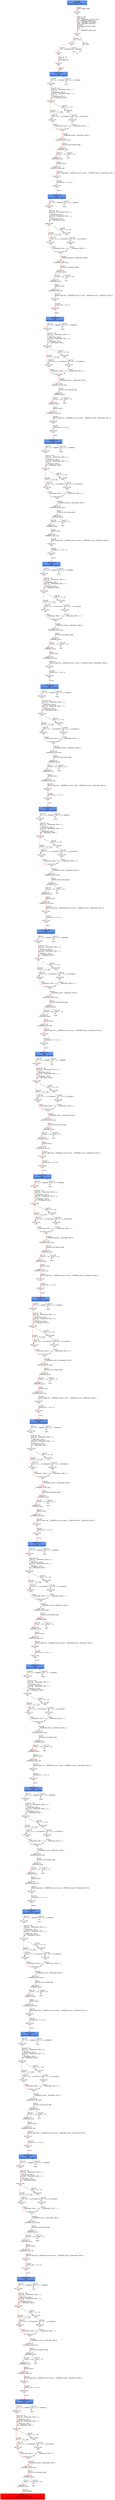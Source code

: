 digraph ARG {
node [style="filled" shape="box" color="white"]
0 [fillcolor="cornflowerblue" label="0 @ N8\nmain entry\nAbstractionState: ABS0: true\n" id="0"]
29 [label="29 @ N35\nmain\n" id="29"]
30 [label="30 @ N12\nmain\n" id="30"]
32 [label="32 @ N15\nmain\n" id="32"]
34 [label="34 @ N13\nmain\n" id="34"]
36 [label="36 @ N18\nmain\n" id="36"]
4180 [fillcolor="cornflowerblue" label="4180 @ N19\nmain\nAbstractionState: ABS383\n" id="4180"]
4181 [label="4181 @ N20\nmain\n" id="4181"]
4184 [label="4184 @ N28\nmain\n" id="4184"]
4189 [label="4189 @ N31\nmain\n" id="4189"]
4192 [label="4192 @ N32\nmain\n" id="4192"]
4193 [label="4193 @ N1\n__VERIFIER_assert entry\n" id="4193"]
4194 [label="4194 @ N2\n__VERIFIER_assert\n" id="4194"]
4196 [label="4196 @ N3\n__VERIFIER_assert\n" id="4196"]
4198 [label="4198 @ N0\n__VERIFIER_assert exit\n" id="4198"]
4199 [label="4199 @ N33\nmain\n" id="4199"]
4200 [label="4200 @ N34\nmain\n" id="4200"]
4202 [fillcolor="cornflowerblue" label="4202 @ N19\nmain\nAbstractionState: ABS385\n" id="4202"]
4203 [label="4203 @ N20\nmain\n" id="4203"]
4206 [label="4206 @ N28\nmain\n" id="4206"]
4211 [label="4211 @ N31\nmain\n" id="4211"]
4214 [label="4214 @ N32\nmain\n" id="4214"]
4215 [label="4215 @ N1\n__VERIFIER_assert entry\n" id="4215"]
4216 [label="4216 @ N2\n__VERIFIER_assert\n" id="4216"]
4218 [label="4218 @ N3\n__VERIFIER_assert\n" id="4218"]
4220 [label="4220 @ N0\n__VERIFIER_assert exit\n" id="4220"]
4221 [label="4221 @ N33\nmain\n" id="4221"]
4222 [label="4222 @ N34\nmain\n" id="4222"]
4224 [fillcolor="cornflowerblue" label="4224 @ N19\nmain\nAbstractionState: ABS387\n" id="4224"]
4225 [label="4225 @ N20\nmain\n" id="4225"]
4228 [label="4228 @ N28\nmain\n" id="4228"]
4233 [label="4233 @ N31\nmain\n" id="4233"]
4236 [label="4236 @ N32\nmain\n" id="4236"]
4237 [label="4237 @ N1\n__VERIFIER_assert entry\n" id="4237"]
4238 [label="4238 @ N2\n__VERIFIER_assert\n" id="4238"]
4240 [label="4240 @ N3\n__VERIFIER_assert\n" id="4240"]
4242 [label="4242 @ N0\n__VERIFIER_assert exit\n" id="4242"]
4243 [label="4243 @ N33\nmain\n" id="4243"]
4244 [label="4244 @ N34\nmain\n" id="4244"]
4246 [fillcolor="cornflowerblue" label="4246 @ N19\nmain\nAbstractionState: ABS389\n" id="4246"]
4247 [label="4247 @ N20\nmain\n" id="4247"]
4250 [label="4250 @ N28\nmain\n" id="4250"]
4255 [label="4255 @ N31\nmain\n" id="4255"]
4258 [label="4258 @ N32\nmain\n" id="4258"]
4259 [label="4259 @ N1\n__VERIFIER_assert entry\n" id="4259"]
4260 [label="4260 @ N2\n__VERIFIER_assert\n" id="4260"]
4262 [label="4262 @ N3\n__VERIFIER_assert\n" id="4262"]
4264 [label="4264 @ N0\n__VERIFIER_assert exit\n" id="4264"]
4265 [label="4265 @ N33\nmain\n" id="4265"]
4266 [label="4266 @ N34\nmain\n" id="4266"]
4268 [fillcolor="cornflowerblue" label="4268 @ N19\nmain\nAbstractionState: ABS391\n" id="4268"]
4269 [label="4269 @ N20\nmain\n" id="4269"]
4272 [label="4272 @ N28\nmain\n" id="4272"]
4277 [label="4277 @ N31\nmain\n" id="4277"]
4280 [label="4280 @ N32\nmain\n" id="4280"]
4281 [label="4281 @ N1\n__VERIFIER_assert entry\n" id="4281"]
4282 [label="4282 @ N2\n__VERIFIER_assert\n" id="4282"]
4284 [label="4284 @ N3\n__VERIFIER_assert\n" id="4284"]
4286 [label="4286 @ N0\n__VERIFIER_assert exit\n" id="4286"]
4287 [label="4287 @ N33\nmain\n" id="4287"]
4288 [label="4288 @ N34\nmain\n" id="4288"]
4290 [fillcolor="cornflowerblue" label="4290 @ N19\nmain\nAbstractionState: ABS393\n" id="4290"]
4291 [label="4291 @ N20\nmain\n" id="4291"]
4294 [label="4294 @ N28\nmain\n" id="4294"]
4299 [label="4299 @ N31\nmain\n" id="4299"]
4302 [label="4302 @ N32\nmain\n" id="4302"]
4303 [label="4303 @ N1\n__VERIFIER_assert entry\n" id="4303"]
4304 [label="4304 @ N2\n__VERIFIER_assert\n" id="4304"]
4306 [label="4306 @ N3\n__VERIFIER_assert\n" id="4306"]
4308 [label="4308 @ N0\n__VERIFIER_assert exit\n" id="4308"]
4309 [label="4309 @ N33\nmain\n" id="4309"]
4310 [label="4310 @ N34\nmain\n" id="4310"]
4312 [fillcolor="cornflowerblue" label="4312 @ N19\nmain\nAbstractionState: ABS395\n" id="4312"]
4313 [label="4313 @ N20\nmain\n" id="4313"]
4316 [label="4316 @ N28\nmain\n" id="4316"]
4321 [label="4321 @ N31\nmain\n" id="4321"]
4324 [label="4324 @ N32\nmain\n" id="4324"]
4325 [label="4325 @ N1\n__VERIFIER_assert entry\n" id="4325"]
4326 [label="4326 @ N2\n__VERIFIER_assert\n" id="4326"]
4328 [label="4328 @ N3\n__VERIFIER_assert\n" id="4328"]
4330 [label="4330 @ N0\n__VERIFIER_assert exit\n" id="4330"]
4331 [label="4331 @ N33\nmain\n" id="4331"]
4332 [label="4332 @ N34\nmain\n" id="4332"]
4334 [fillcolor="cornflowerblue" label="4334 @ N19\nmain\nAbstractionState: ABS397\n" id="4334"]
4335 [label="4335 @ N20\nmain\n" id="4335"]
4338 [label="4338 @ N28\nmain\n" id="4338"]
4343 [label="4343 @ N31\nmain\n" id="4343"]
4346 [label="4346 @ N32\nmain\n" id="4346"]
4347 [label="4347 @ N1\n__VERIFIER_assert entry\n" id="4347"]
4348 [label="4348 @ N2\n__VERIFIER_assert\n" id="4348"]
4350 [label="4350 @ N3\n__VERIFIER_assert\n" id="4350"]
4352 [label="4352 @ N0\n__VERIFIER_assert exit\n" id="4352"]
4353 [label="4353 @ N33\nmain\n" id="4353"]
4354 [label="4354 @ N34\nmain\n" id="4354"]
4356 [fillcolor="cornflowerblue" label="4356 @ N19\nmain\nAbstractionState: ABS399\n" id="4356"]
4357 [label="4357 @ N20\nmain\n" id="4357"]
4360 [label="4360 @ N28\nmain\n" id="4360"]
4365 [label="4365 @ N31\nmain\n" id="4365"]
4368 [label="4368 @ N32\nmain\n" id="4368"]
4369 [label="4369 @ N1\n__VERIFIER_assert entry\n" id="4369"]
4370 [label="4370 @ N2\n__VERIFIER_assert\n" id="4370"]
4372 [label="4372 @ N3\n__VERIFIER_assert\n" id="4372"]
4374 [label="4374 @ N0\n__VERIFIER_assert exit\n" id="4374"]
4375 [label="4375 @ N33\nmain\n" id="4375"]
4376 [label="4376 @ N34\nmain\n" id="4376"]
4378 [fillcolor="cornflowerblue" label="4378 @ N19\nmain\nAbstractionState: ABS401\n" id="4378"]
4379 [label="4379 @ N20\nmain\n" id="4379"]
4382 [label="4382 @ N28\nmain\n" id="4382"]
4387 [label="4387 @ N31\nmain\n" id="4387"]
4390 [label="4390 @ N32\nmain\n" id="4390"]
4391 [label="4391 @ N1\n__VERIFIER_assert entry\n" id="4391"]
4392 [label="4392 @ N2\n__VERIFIER_assert\n" id="4392"]
4394 [label="4394 @ N3\n__VERIFIER_assert\n" id="4394"]
4396 [label="4396 @ N0\n__VERIFIER_assert exit\n" id="4396"]
4397 [label="4397 @ N33\nmain\n" id="4397"]
4398 [label="4398 @ N34\nmain\n" id="4398"]
4400 [fillcolor="cornflowerblue" label="4400 @ N19\nmain\nAbstractionState: ABS403\n" id="4400"]
4401 [label="4401 @ N20\nmain\n" id="4401"]
4404 [label="4404 @ N28\nmain\n" id="4404"]
4409 [label="4409 @ N31\nmain\n" id="4409"]
4412 [label="4412 @ N32\nmain\n" id="4412"]
4413 [label="4413 @ N1\n__VERIFIER_assert entry\n" id="4413"]
4414 [label="4414 @ N2\n__VERIFIER_assert\n" id="4414"]
4416 [label="4416 @ N3\n__VERIFIER_assert\n" id="4416"]
4418 [label="4418 @ N0\n__VERIFIER_assert exit\n" id="4418"]
4419 [label="4419 @ N33\nmain\n" id="4419"]
4420 [label="4420 @ N34\nmain\n" id="4420"]
4422 [fillcolor="cornflowerblue" label="4422 @ N19\nmain\nAbstractionState: ABS405\n" id="4422"]
4423 [label="4423 @ N20\nmain\n" id="4423"]
4426 [label="4426 @ N28\nmain\n" id="4426"]
4431 [label="4431 @ N31\nmain\n" id="4431"]
4434 [label="4434 @ N32\nmain\n" id="4434"]
4435 [label="4435 @ N1\n__VERIFIER_assert entry\n" id="4435"]
4436 [label="4436 @ N2\n__VERIFIER_assert\n" id="4436"]
4438 [label="4438 @ N3\n__VERIFIER_assert\n" id="4438"]
4440 [label="4440 @ N0\n__VERIFIER_assert exit\n" id="4440"]
4441 [label="4441 @ N33\nmain\n" id="4441"]
4442 [label="4442 @ N34\nmain\n" id="4442"]
4444 [fillcolor="cornflowerblue" label="4444 @ N19\nmain\nAbstractionState: ABS407\n" id="4444"]
4445 [label="4445 @ N20\nmain\n" id="4445"]
4448 [label="4448 @ N28\nmain\n" id="4448"]
4453 [label="4453 @ N31\nmain\n" id="4453"]
4456 [label="4456 @ N32\nmain\n" id="4456"]
4457 [label="4457 @ N1\n__VERIFIER_assert entry\n" id="4457"]
4458 [label="4458 @ N2\n__VERIFIER_assert\n" id="4458"]
4460 [label="4460 @ N3\n__VERIFIER_assert\n" id="4460"]
4462 [label="4462 @ N0\n__VERIFIER_assert exit\n" id="4462"]
4463 [label="4463 @ N33\nmain\n" id="4463"]
4464 [label="4464 @ N34\nmain\n" id="4464"]
4466 [fillcolor="cornflowerblue" label="4466 @ N19\nmain\nAbstractionState: ABS409\n" id="4466"]
4467 [label="4467 @ N20\nmain\n" id="4467"]
4470 [label="4470 @ N28\nmain\n" id="4470"]
4475 [label="4475 @ N31\nmain\n" id="4475"]
4478 [label="4478 @ N32\nmain\n" id="4478"]
4479 [label="4479 @ N1\n__VERIFIER_assert entry\n" id="4479"]
4480 [label="4480 @ N2\n__VERIFIER_assert\n" id="4480"]
4482 [label="4482 @ N3\n__VERIFIER_assert\n" id="4482"]
4484 [label="4484 @ N0\n__VERIFIER_assert exit\n" id="4484"]
4485 [label="4485 @ N33\nmain\n" id="4485"]
4486 [label="4486 @ N34\nmain\n" id="4486"]
4488 [fillcolor="cornflowerblue" label="4488 @ N19\nmain\nAbstractionState: ABS411\n" id="4488"]
4489 [label="4489 @ N20\nmain\n" id="4489"]
4492 [label="4492 @ N28\nmain\n" id="4492"]
4497 [label="4497 @ N31\nmain\n" id="4497"]
4500 [label="4500 @ N32\nmain\n" id="4500"]
4501 [label="4501 @ N1\n__VERIFIER_assert entry\n" id="4501"]
4502 [label="4502 @ N2\n__VERIFIER_assert\n" id="4502"]
4504 [label="4504 @ N3\n__VERIFIER_assert\n" id="4504"]
4506 [label="4506 @ N0\n__VERIFIER_assert exit\n" id="4506"]
4507 [label="4507 @ N33\nmain\n" id="4507"]
4508 [label="4508 @ N34\nmain\n" id="4508"]
4510 [fillcolor="cornflowerblue" label="4510 @ N19\nmain\nAbstractionState: ABS413\n" id="4510"]
4511 [label="4511 @ N20\nmain\n" id="4511"]
4514 [label="4514 @ N28\nmain\n" id="4514"]
4519 [label="4519 @ N31\nmain\n" id="4519"]
4522 [label="4522 @ N32\nmain\n" id="4522"]
4523 [label="4523 @ N1\n__VERIFIER_assert entry\n" id="4523"]
4524 [label="4524 @ N2\n__VERIFIER_assert\n" id="4524"]
4526 [label="4526 @ N3\n__VERIFIER_assert\n" id="4526"]
4528 [label="4528 @ N0\n__VERIFIER_assert exit\n" id="4528"]
4529 [label="4529 @ N33\nmain\n" id="4529"]
4530 [label="4530 @ N34\nmain\n" id="4530"]
4532 [fillcolor="cornflowerblue" label="4532 @ N19\nmain\nAbstractionState: ABS415\n" id="4532"]
4533 [label="4533 @ N20\nmain\n" id="4533"]
4536 [label="4536 @ N28\nmain\n" id="4536"]
4541 [label="4541 @ N31\nmain\n" id="4541"]
4544 [label="4544 @ N32\nmain\n" id="4544"]
4545 [label="4545 @ N1\n__VERIFIER_assert entry\n" id="4545"]
4546 [label="4546 @ N2\n__VERIFIER_assert\n" id="4546"]
4548 [label="4548 @ N3\n__VERIFIER_assert\n" id="4548"]
4550 [label="4550 @ N0\n__VERIFIER_assert exit\n" id="4550"]
4551 [label="4551 @ N33\nmain\n" id="4551"]
4552 [label="4552 @ N34\nmain\n" id="4552"]
4554 [fillcolor="cornflowerblue" label="4554 @ N19\nmain\nAbstractionState: ABS417\n" id="4554"]
4555 [label="4555 @ N20\nmain\n" id="4555"]
4558 [label="4558 @ N28\nmain\n" id="4558"]
4563 [label="4563 @ N31\nmain\n" id="4563"]
4566 [label="4566 @ N32\nmain\n" id="4566"]
4567 [label="4567 @ N1\n__VERIFIER_assert entry\n" id="4567"]
4568 [label="4568 @ N2\n__VERIFIER_assert\n" id="4568"]
4570 [label="4570 @ N3\n__VERIFIER_assert\n" id="4570"]
4572 [label="4572 @ N0\n__VERIFIER_assert exit\n" id="4572"]
4573 [label="4573 @ N33\nmain\n" id="4573"]
4574 [label="4574 @ N34\nmain\n" id="4574"]
4576 [fillcolor="cornflowerblue" label="4576 @ N19\nmain\nAbstractionState: ABS419\n" id="4576"]
4577 [label="4577 @ N20\nmain\n" id="4577"]
4580 [label="4580 @ N28\nmain\n" id="4580"]
4585 [label="4585 @ N31\nmain\n" id="4585"]
4588 [label="4588 @ N32\nmain\n" id="4588"]
4589 [label="4589 @ N1\n__VERIFIER_assert entry\n" id="4589"]
4590 [label="4590 @ N2\n__VERIFIER_assert\n" id="4590"]
4592 [label="4592 @ N3\n__VERIFIER_assert\n" id="4592"]
4594 [label="4594 @ N0\n__VERIFIER_assert exit\n" id="4594"]
4595 [label="4595 @ N33\nmain\n" id="4595"]
4596 [label="4596 @ N34\nmain\n" id="4596"]
4598 [fillcolor="cornflowerblue" label="4598 @ N19\nmain\nAbstractionState: ABS421\n" id="4598"]
4599 [label="4599 @ N20\nmain\n" id="4599"]
4602 [label="4602 @ N28\nmain\n" id="4602"]
4607 [label="4607 @ N31\nmain\n" id="4607"]
4610 [label="4610 @ N32\nmain\n" id="4610"]
4611 [label="4611 @ N1\n__VERIFIER_assert entry\n" id="4611"]
4612 [label="4612 @ N2\n__VERIFIER_assert\n" id="4612"]
4613 [label="4613 @ N4\n__VERIFIER_assert\n" id="4613"]
4616 [fillcolor="red" label="4616 @ N5\n__VERIFIER_assert\nAbstractionState: ABS422\n AutomatonState: ErrorLabelAutomaton: _predefinedState_ERROR\n" id="4616"]
4603 [label="4603 @ N29\nmain\n" id="4603"]
4605 [label="4605 @ N30\nmain\n" id="4605"]
4581 [label="4581 @ N29\nmain\n" id="4581"]
4583 [label="4583 @ N30\nmain\n" id="4583"]
4559 [label="4559 @ N29\nmain\n" id="4559"]
4561 [label="4561 @ N30\nmain\n" id="4561"]
4537 [label="4537 @ N29\nmain\n" id="4537"]
4539 [label="4539 @ N30\nmain\n" id="4539"]
4515 [label="4515 @ N29\nmain\n" id="4515"]
4517 [label="4517 @ N30\nmain\n" id="4517"]
4493 [label="4493 @ N29\nmain\n" id="4493"]
4495 [label="4495 @ N30\nmain\n" id="4495"]
4471 [label="4471 @ N29\nmain\n" id="4471"]
4473 [label="4473 @ N30\nmain\n" id="4473"]
4449 [label="4449 @ N29\nmain\n" id="4449"]
4451 [label="4451 @ N30\nmain\n" id="4451"]
4427 [label="4427 @ N29\nmain\n" id="4427"]
4429 [label="4429 @ N30\nmain\n" id="4429"]
4405 [label="4405 @ N29\nmain\n" id="4405"]
4407 [label="4407 @ N30\nmain\n" id="4407"]
4383 [label="4383 @ N29\nmain\n" id="4383"]
4385 [label="4385 @ N30\nmain\n" id="4385"]
4361 [label="4361 @ N29\nmain\n" id="4361"]
4363 [label="4363 @ N30\nmain\n" id="4363"]
4339 [label="4339 @ N29\nmain\n" id="4339"]
4341 [label="4341 @ N30\nmain\n" id="4341"]
4317 [label="4317 @ N29\nmain\n" id="4317"]
4319 [label="4319 @ N30\nmain\n" id="4319"]
4295 [label="4295 @ N29\nmain\n" id="4295"]
4297 [label="4297 @ N30\nmain\n" id="4297"]
4273 [label="4273 @ N29\nmain\n" id="4273"]
4275 [label="4275 @ N30\nmain\n" id="4275"]
4251 [label="4251 @ N29\nmain\n" id="4251"]
4253 [label="4253 @ N30\nmain\n" id="4253"]
4229 [label="4229 @ N29\nmain\n" id="4229"]
4231 [label="4231 @ N30\nmain\n" id="4231"]
4207 [label="4207 @ N29\nmain\n" id="4207"]
4209 [label="4209 @ N30\nmain\n" id="4209"]
4185 [label="4185 @ N29\nmain\n" id="4185"]
4187 [label="4187 @ N30\nmain\n" id="4187"]
0 -> 29 [color="red" label="Line 0: \lINIT GLOBAL VARS\l" id="0 -> 29"]
29 -> 30 [color="red" label="Lines 77 - 86: \lvoid abort();\lvoid __VERIFIER_assert(int cond);\lint __VERIFIER_nondet_int();\lvoid __VERIFIER_assume(int);\lvoid __VERIFIER_assert(int);\lint main();\lFunction start dummy edge\lint x = 0;\lint n;\ln = __VERIFIER_nondet_int();\l" id="29 -> 30"]
30 -> 32 [color="red" label="Line 87: \l[!(n < 100)]\l" id="30 -> 32"]
30 -> 35 [label="Line 87: \l[n < 100]\l" id="30 -> 35"]
32 -> 34 [color="red" label="Line 87: \l[!(n > 1000000)]\l" id="32 -> 34"]
32 -> 35 [label="Line 87: \l[n > 1000000]\l" id="32 -> 35"]
34 -> 36 [color="red" label="Lines 90 - 91: \lint y = n;\lint runtime_div;\l" id="34 -> 36"]
36 -> 4180 [color="red" label="Line 93: \lwhile\l" id="36 -> 4180"]
4180 -> 4181 [color="red" label="Line 93: \l[(x + y) <= 999999]\l" id="4180 -> 4181"]
4180 -> 4182 [label="Line 93: \l[!((x + y) <= 999999)]\l" id="4180 -> 4182"]
4181 -> 4184 [color="red" label="Lines 94 - 96: \lconst int __CPAchecker_TMP_0 = x;\lx = x + 1;\l__CPAchecker_TMP_0;\lconst int __CPAchecker_TMP_1 = y;\ly = y - 1;\l__CPAchecker_TMP_1;\lint __CPAchecker_TMP_2;\l" id="4181 -> 4184"]
4184 -> 4185 [label="Line 96: \l[100 <= (x + n)]\l" id="4184 -> 4185"]
4184 -> 4189 [color="red" label="Line 96: \l[!(100 <= (x + n))]\l" id="4184 -> 4189"]
4189 -> 4192 [color="red" label="Line 0: \l__CPAchecker_TMP_2 = 0;\l" id="4189 -> 4192"]
4192 -> 4193 [color="red" label="Line 96: \l__VERIFIER_assert(__CPAchecker_TMP_2)\l" id="4192 -> 4193"]
4193 -> 4194 [color="red" label="Line 0: \lFunction start dummy edge\l" id="4193 -> 4194"]
4194 -> 4195 [label="Line 78: \l[cond == 0]\l" id="4194 -> 4195"]
4194 -> 4196 [color="red" label="Line 78: \l[!(cond == 0)]\l" id="4194 -> 4196"]
4196 -> 4198 [color="red" label="Line 0: \ldefault return\l" id="4196 -> 4198"]
4198 -> 4199 [color="red" label="Line 96: \lReturn edge from __VERIFIER_assert to main: __VERIFIER_assert(__CPAchecker_TMP_2);\l" id="4198 -> 4199"]
4199 -> 4200 [color="red" label="Line 98: \lruntime_div = x / (n - y);\l" id="4199 -> 4200"]
4200 -> 4202 [color="red" label="Line 0: \l\l" id="4200 -> 4202"]
4202 -> 4203 [color="red" label="Line 93: \l[(x + y) <= 999999]\l" id="4202 -> 4203"]
4202 -> 4204 [label="Line 93: \l[!((x + y) <= 999999)]\l" id="4202 -> 4204"]
4203 -> 4206 [color="red" label="Lines 94 - 96: \lconst int __CPAchecker_TMP_0 = x;\lx = x + 1;\l__CPAchecker_TMP_0;\lconst int __CPAchecker_TMP_1 = y;\ly = y - 1;\l__CPAchecker_TMP_1;\lint __CPAchecker_TMP_2;\l" id="4203 -> 4206"]
4206 -> 4207 [label="Line 96: \l[100 <= (x + n)]\l" id="4206 -> 4207"]
4206 -> 4211 [color="red" label="Line 96: \l[!(100 <= (x + n))]\l" id="4206 -> 4211"]
4211 -> 4214 [color="red" label="Line 0: \l__CPAchecker_TMP_2 = 0;\l" id="4211 -> 4214"]
4214 -> 4215 [color="red" label="Line 96: \l__VERIFIER_assert(__CPAchecker_TMP_2)\l" id="4214 -> 4215"]
4215 -> 4216 [color="red" label="Line 0: \lFunction start dummy edge\l" id="4215 -> 4216"]
4216 -> 4217 [label="Line 78: \l[cond == 0]\l" id="4216 -> 4217"]
4216 -> 4218 [color="red" label="Line 78: \l[!(cond == 0)]\l" id="4216 -> 4218"]
4218 -> 4220 [color="red" label="Line 0: \ldefault return\l" id="4218 -> 4220"]
4220 -> 4221 [color="red" label="Line 96: \lReturn edge from __VERIFIER_assert to main: __VERIFIER_assert(__CPAchecker_TMP_2);\l" id="4220 -> 4221"]
4221 -> 4222 [color="red" label="Line 98: \lruntime_div = x / (n - y);\l" id="4221 -> 4222"]
4222 -> 4224 [color="red" label="Line 0: \l\l" id="4222 -> 4224"]
4224 -> 4225 [color="red" label="Line 93: \l[(x + y) <= 999999]\l" id="4224 -> 4225"]
4224 -> 4226 [label="Line 93: \l[!((x + y) <= 999999)]\l" id="4224 -> 4226"]
4225 -> 4228 [color="red" label="Lines 94 - 96: \lconst int __CPAchecker_TMP_0 = x;\lx = x + 1;\l__CPAchecker_TMP_0;\lconst int __CPAchecker_TMP_1 = y;\ly = y - 1;\l__CPAchecker_TMP_1;\lint __CPAchecker_TMP_2;\l" id="4225 -> 4228"]
4228 -> 4229 [label="Line 96: \l[100 <= (x + n)]\l" id="4228 -> 4229"]
4228 -> 4233 [color="red" label="Line 96: \l[!(100 <= (x + n))]\l" id="4228 -> 4233"]
4233 -> 4236 [color="red" label="Line 0: \l__CPAchecker_TMP_2 = 0;\l" id="4233 -> 4236"]
4236 -> 4237 [color="red" label="Line 96: \l__VERIFIER_assert(__CPAchecker_TMP_2)\l" id="4236 -> 4237"]
4237 -> 4238 [color="red" label="Line 0: \lFunction start dummy edge\l" id="4237 -> 4238"]
4238 -> 4239 [label="Line 78: \l[cond == 0]\l" id="4238 -> 4239"]
4238 -> 4240 [color="red" label="Line 78: \l[!(cond == 0)]\l" id="4238 -> 4240"]
4240 -> 4242 [color="red" label="Line 0: \ldefault return\l" id="4240 -> 4242"]
4242 -> 4243 [color="red" label="Line 96: \lReturn edge from __VERIFIER_assert to main: __VERIFIER_assert(__CPAchecker_TMP_2);\l" id="4242 -> 4243"]
4243 -> 4244 [color="red" label="Line 98: \lruntime_div = x / (n - y);\l" id="4243 -> 4244"]
4244 -> 4246 [color="red" label="Line 0: \l\l" id="4244 -> 4246"]
4246 -> 4247 [color="red" label="Line 93: \l[(x + y) <= 999999]\l" id="4246 -> 4247"]
4246 -> 4248 [label="Line 93: \l[!((x + y) <= 999999)]\l" id="4246 -> 4248"]
4247 -> 4250 [color="red" label="Lines 94 - 96: \lconst int __CPAchecker_TMP_0 = x;\lx = x + 1;\l__CPAchecker_TMP_0;\lconst int __CPAchecker_TMP_1 = y;\ly = y - 1;\l__CPAchecker_TMP_1;\lint __CPAchecker_TMP_2;\l" id="4247 -> 4250"]
4250 -> 4251 [label="Line 96: \l[100 <= (x + n)]\l" id="4250 -> 4251"]
4250 -> 4255 [color="red" label="Line 96: \l[!(100 <= (x + n))]\l" id="4250 -> 4255"]
4255 -> 4258 [color="red" label="Line 0: \l__CPAchecker_TMP_2 = 0;\l" id="4255 -> 4258"]
4258 -> 4259 [color="red" label="Line 96: \l__VERIFIER_assert(__CPAchecker_TMP_2)\l" id="4258 -> 4259"]
4259 -> 4260 [color="red" label="Line 0: \lFunction start dummy edge\l" id="4259 -> 4260"]
4260 -> 4261 [label="Line 78: \l[cond == 0]\l" id="4260 -> 4261"]
4260 -> 4262 [color="red" label="Line 78: \l[!(cond == 0)]\l" id="4260 -> 4262"]
4262 -> 4264 [color="red" label="Line 0: \ldefault return\l" id="4262 -> 4264"]
4264 -> 4265 [color="red" label="Line 96: \lReturn edge from __VERIFIER_assert to main: __VERIFIER_assert(__CPAchecker_TMP_2);\l" id="4264 -> 4265"]
4265 -> 4266 [color="red" label="Line 98: \lruntime_div = x / (n - y);\l" id="4265 -> 4266"]
4266 -> 4268 [color="red" label="Line 0: \l\l" id="4266 -> 4268"]
4268 -> 4269 [color="red" label="Line 93: \l[(x + y) <= 999999]\l" id="4268 -> 4269"]
4268 -> 4270 [label="Line 93: \l[!((x + y) <= 999999)]\l" id="4268 -> 4270"]
4269 -> 4272 [color="red" label="Lines 94 - 96: \lconst int __CPAchecker_TMP_0 = x;\lx = x + 1;\l__CPAchecker_TMP_0;\lconst int __CPAchecker_TMP_1 = y;\ly = y - 1;\l__CPAchecker_TMP_1;\lint __CPAchecker_TMP_2;\l" id="4269 -> 4272"]
4272 -> 4273 [label="Line 96: \l[100 <= (x + n)]\l" id="4272 -> 4273"]
4272 -> 4277 [color="red" label="Line 96: \l[!(100 <= (x + n))]\l" id="4272 -> 4277"]
4277 -> 4280 [color="red" label="Line 0: \l__CPAchecker_TMP_2 = 0;\l" id="4277 -> 4280"]
4280 -> 4281 [color="red" label="Line 96: \l__VERIFIER_assert(__CPAchecker_TMP_2)\l" id="4280 -> 4281"]
4281 -> 4282 [color="red" label="Line 0: \lFunction start dummy edge\l" id="4281 -> 4282"]
4282 -> 4283 [label="Line 78: \l[cond == 0]\l" id="4282 -> 4283"]
4282 -> 4284 [color="red" label="Line 78: \l[!(cond == 0)]\l" id="4282 -> 4284"]
4284 -> 4286 [color="red" label="Line 0: \ldefault return\l" id="4284 -> 4286"]
4286 -> 4287 [color="red" label="Line 96: \lReturn edge from __VERIFIER_assert to main: __VERIFIER_assert(__CPAchecker_TMP_2);\l" id="4286 -> 4287"]
4287 -> 4288 [color="red" label="Line 98: \lruntime_div = x / (n - y);\l" id="4287 -> 4288"]
4288 -> 4290 [color="red" label="Line 0: \l\l" id="4288 -> 4290"]
4290 -> 4291 [color="red" label="Line 93: \l[(x + y) <= 999999]\l" id="4290 -> 4291"]
4290 -> 4292 [label="Line 93: \l[!((x + y) <= 999999)]\l" id="4290 -> 4292"]
4291 -> 4294 [color="red" label="Lines 94 - 96: \lconst int __CPAchecker_TMP_0 = x;\lx = x + 1;\l__CPAchecker_TMP_0;\lconst int __CPAchecker_TMP_1 = y;\ly = y - 1;\l__CPAchecker_TMP_1;\lint __CPAchecker_TMP_2;\l" id="4291 -> 4294"]
4294 -> 4295 [label="Line 96: \l[100 <= (x + n)]\l" id="4294 -> 4295"]
4294 -> 4299 [color="red" label="Line 96: \l[!(100 <= (x + n))]\l" id="4294 -> 4299"]
4299 -> 4302 [color="red" label="Line 0: \l__CPAchecker_TMP_2 = 0;\l" id="4299 -> 4302"]
4302 -> 4303 [color="red" label="Line 96: \l__VERIFIER_assert(__CPAchecker_TMP_2)\l" id="4302 -> 4303"]
4303 -> 4304 [color="red" label="Line 0: \lFunction start dummy edge\l" id="4303 -> 4304"]
4304 -> 4305 [label="Line 78: \l[cond == 0]\l" id="4304 -> 4305"]
4304 -> 4306 [color="red" label="Line 78: \l[!(cond == 0)]\l" id="4304 -> 4306"]
4306 -> 4308 [color="red" label="Line 0: \ldefault return\l" id="4306 -> 4308"]
4308 -> 4309 [color="red" label="Line 96: \lReturn edge from __VERIFIER_assert to main: __VERIFIER_assert(__CPAchecker_TMP_2);\l" id="4308 -> 4309"]
4309 -> 4310 [color="red" label="Line 98: \lruntime_div = x / (n - y);\l" id="4309 -> 4310"]
4310 -> 4312 [color="red" label="Line 0: \l\l" id="4310 -> 4312"]
4312 -> 4313 [color="red" label="Line 93: \l[(x + y) <= 999999]\l" id="4312 -> 4313"]
4312 -> 4314 [label="Line 93: \l[!((x + y) <= 999999)]\l" id="4312 -> 4314"]
4313 -> 4316 [color="red" label="Lines 94 - 96: \lconst int __CPAchecker_TMP_0 = x;\lx = x + 1;\l__CPAchecker_TMP_0;\lconst int __CPAchecker_TMP_1 = y;\ly = y - 1;\l__CPAchecker_TMP_1;\lint __CPAchecker_TMP_2;\l" id="4313 -> 4316"]
4316 -> 4317 [label="Line 96: \l[100 <= (x + n)]\l" id="4316 -> 4317"]
4316 -> 4321 [color="red" label="Line 96: \l[!(100 <= (x + n))]\l" id="4316 -> 4321"]
4321 -> 4324 [color="red" label="Line 0: \l__CPAchecker_TMP_2 = 0;\l" id="4321 -> 4324"]
4324 -> 4325 [color="red" label="Line 96: \l__VERIFIER_assert(__CPAchecker_TMP_2)\l" id="4324 -> 4325"]
4325 -> 4326 [color="red" label="Line 0: \lFunction start dummy edge\l" id="4325 -> 4326"]
4326 -> 4327 [label="Line 78: \l[cond == 0]\l" id="4326 -> 4327"]
4326 -> 4328 [color="red" label="Line 78: \l[!(cond == 0)]\l" id="4326 -> 4328"]
4328 -> 4330 [color="red" label="Line 0: \ldefault return\l" id="4328 -> 4330"]
4330 -> 4331 [color="red" label="Line 96: \lReturn edge from __VERIFIER_assert to main: __VERIFIER_assert(__CPAchecker_TMP_2);\l" id="4330 -> 4331"]
4331 -> 4332 [color="red" label="Line 98: \lruntime_div = x / (n - y);\l" id="4331 -> 4332"]
4332 -> 4334 [color="red" label="Line 0: \l\l" id="4332 -> 4334"]
4334 -> 4335 [color="red" label="Line 93: \l[(x + y) <= 999999]\l" id="4334 -> 4335"]
4334 -> 4336 [label="Line 93: \l[!((x + y) <= 999999)]\l" id="4334 -> 4336"]
4335 -> 4338 [color="red" label="Lines 94 - 96: \lconst int __CPAchecker_TMP_0 = x;\lx = x + 1;\l__CPAchecker_TMP_0;\lconst int __CPAchecker_TMP_1 = y;\ly = y - 1;\l__CPAchecker_TMP_1;\lint __CPAchecker_TMP_2;\l" id="4335 -> 4338"]
4338 -> 4339 [label="Line 96: \l[100 <= (x + n)]\l" id="4338 -> 4339"]
4338 -> 4343 [color="red" label="Line 96: \l[!(100 <= (x + n))]\l" id="4338 -> 4343"]
4343 -> 4346 [color="red" label="Line 0: \l__CPAchecker_TMP_2 = 0;\l" id="4343 -> 4346"]
4346 -> 4347 [color="red" label="Line 96: \l__VERIFIER_assert(__CPAchecker_TMP_2)\l" id="4346 -> 4347"]
4347 -> 4348 [color="red" label="Line 0: \lFunction start dummy edge\l" id="4347 -> 4348"]
4348 -> 4349 [label="Line 78: \l[cond == 0]\l" id="4348 -> 4349"]
4348 -> 4350 [color="red" label="Line 78: \l[!(cond == 0)]\l" id="4348 -> 4350"]
4350 -> 4352 [color="red" label="Line 0: \ldefault return\l" id="4350 -> 4352"]
4352 -> 4353 [color="red" label="Line 96: \lReturn edge from __VERIFIER_assert to main: __VERIFIER_assert(__CPAchecker_TMP_2);\l" id="4352 -> 4353"]
4353 -> 4354 [color="red" label="Line 98: \lruntime_div = x / (n - y);\l" id="4353 -> 4354"]
4354 -> 4356 [color="red" label="Line 0: \l\l" id="4354 -> 4356"]
4356 -> 4357 [color="red" label="Line 93: \l[(x + y) <= 999999]\l" id="4356 -> 4357"]
4356 -> 4358 [label="Line 93: \l[!((x + y) <= 999999)]\l" id="4356 -> 4358"]
4357 -> 4360 [color="red" label="Lines 94 - 96: \lconst int __CPAchecker_TMP_0 = x;\lx = x + 1;\l__CPAchecker_TMP_0;\lconst int __CPAchecker_TMP_1 = y;\ly = y - 1;\l__CPAchecker_TMP_1;\lint __CPAchecker_TMP_2;\l" id="4357 -> 4360"]
4360 -> 4361 [label="Line 96: \l[100 <= (x + n)]\l" id="4360 -> 4361"]
4360 -> 4365 [color="red" label="Line 96: \l[!(100 <= (x + n))]\l" id="4360 -> 4365"]
4365 -> 4368 [color="red" label="Line 0: \l__CPAchecker_TMP_2 = 0;\l" id="4365 -> 4368"]
4368 -> 4369 [color="red" label="Line 96: \l__VERIFIER_assert(__CPAchecker_TMP_2)\l" id="4368 -> 4369"]
4369 -> 4370 [color="red" label="Line 0: \lFunction start dummy edge\l" id="4369 -> 4370"]
4370 -> 4371 [label="Line 78: \l[cond == 0]\l" id="4370 -> 4371"]
4370 -> 4372 [color="red" label="Line 78: \l[!(cond == 0)]\l" id="4370 -> 4372"]
4372 -> 4374 [color="red" label="Line 0: \ldefault return\l" id="4372 -> 4374"]
4374 -> 4375 [color="red" label="Line 96: \lReturn edge from __VERIFIER_assert to main: __VERIFIER_assert(__CPAchecker_TMP_2);\l" id="4374 -> 4375"]
4375 -> 4376 [color="red" label="Line 98: \lruntime_div = x / (n - y);\l" id="4375 -> 4376"]
4376 -> 4378 [color="red" label="Line 0: \l\l" id="4376 -> 4378"]
4378 -> 4379 [color="red" label="Line 93: \l[(x + y) <= 999999]\l" id="4378 -> 4379"]
4378 -> 4380 [label="Line 93: \l[!((x + y) <= 999999)]\l" id="4378 -> 4380"]
4379 -> 4382 [color="red" label="Lines 94 - 96: \lconst int __CPAchecker_TMP_0 = x;\lx = x + 1;\l__CPAchecker_TMP_0;\lconst int __CPAchecker_TMP_1 = y;\ly = y - 1;\l__CPAchecker_TMP_1;\lint __CPAchecker_TMP_2;\l" id="4379 -> 4382"]
4382 -> 4383 [label="Line 96: \l[100 <= (x + n)]\l" id="4382 -> 4383"]
4382 -> 4387 [color="red" label="Line 96: \l[!(100 <= (x + n))]\l" id="4382 -> 4387"]
4387 -> 4390 [color="red" label="Line 0: \l__CPAchecker_TMP_2 = 0;\l" id="4387 -> 4390"]
4390 -> 4391 [color="red" label="Line 96: \l__VERIFIER_assert(__CPAchecker_TMP_2)\l" id="4390 -> 4391"]
4391 -> 4392 [color="red" label="Line 0: \lFunction start dummy edge\l" id="4391 -> 4392"]
4392 -> 4393 [label="Line 78: \l[cond == 0]\l" id="4392 -> 4393"]
4392 -> 4394 [color="red" label="Line 78: \l[!(cond == 0)]\l" id="4392 -> 4394"]
4394 -> 4396 [color="red" label="Line 0: \ldefault return\l" id="4394 -> 4396"]
4396 -> 4397 [color="red" label="Line 96: \lReturn edge from __VERIFIER_assert to main: __VERIFIER_assert(__CPAchecker_TMP_2);\l" id="4396 -> 4397"]
4397 -> 4398 [color="red" label="Line 98: \lruntime_div = x / (n - y);\l" id="4397 -> 4398"]
4398 -> 4400 [color="red" label="Line 0: \l\l" id="4398 -> 4400"]
4400 -> 4401 [color="red" label="Line 93: \l[(x + y) <= 999999]\l" id="4400 -> 4401"]
4400 -> 4402 [label="Line 93: \l[!((x + y) <= 999999)]\l" id="4400 -> 4402"]
4401 -> 4404 [color="red" label="Lines 94 - 96: \lconst int __CPAchecker_TMP_0 = x;\lx = x + 1;\l__CPAchecker_TMP_0;\lconst int __CPAchecker_TMP_1 = y;\ly = y - 1;\l__CPAchecker_TMP_1;\lint __CPAchecker_TMP_2;\l" id="4401 -> 4404"]
4404 -> 4405 [label="Line 96: \l[100 <= (x + n)]\l" id="4404 -> 4405"]
4404 -> 4409 [color="red" label="Line 96: \l[!(100 <= (x + n))]\l" id="4404 -> 4409"]
4409 -> 4412 [color="red" label="Line 0: \l__CPAchecker_TMP_2 = 0;\l" id="4409 -> 4412"]
4412 -> 4413 [color="red" label="Line 96: \l__VERIFIER_assert(__CPAchecker_TMP_2)\l" id="4412 -> 4413"]
4413 -> 4414 [color="red" label="Line 0: \lFunction start dummy edge\l" id="4413 -> 4414"]
4414 -> 4415 [label="Line 78: \l[cond == 0]\l" id="4414 -> 4415"]
4414 -> 4416 [color="red" label="Line 78: \l[!(cond == 0)]\l" id="4414 -> 4416"]
4416 -> 4418 [color="red" label="Line 0: \ldefault return\l" id="4416 -> 4418"]
4418 -> 4419 [color="red" label="Line 96: \lReturn edge from __VERIFIER_assert to main: __VERIFIER_assert(__CPAchecker_TMP_2);\l" id="4418 -> 4419"]
4419 -> 4420 [color="red" label="Line 98: \lruntime_div = x / (n - y);\l" id="4419 -> 4420"]
4420 -> 4422 [color="red" label="Line 0: \l\l" id="4420 -> 4422"]
4422 -> 4423 [color="red" label="Line 93: \l[(x + y) <= 999999]\l" id="4422 -> 4423"]
4422 -> 4424 [label="Line 93: \l[!((x + y) <= 999999)]\l" id="4422 -> 4424"]
4423 -> 4426 [color="red" label="Lines 94 - 96: \lconst int __CPAchecker_TMP_0 = x;\lx = x + 1;\l__CPAchecker_TMP_0;\lconst int __CPAchecker_TMP_1 = y;\ly = y - 1;\l__CPAchecker_TMP_1;\lint __CPAchecker_TMP_2;\l" id="4423 -> 4426"]
4426 -> 4427 [label="Line 96: \l[100 <= (x + n)]\l" id="4426 -> 4427"]
4426 -> 4431 [color="red" label="Line 96: \l[!(100 <= (x + n))]\l" id="4426 -> 4431"]
4431 -> 4434 [color="red" label="Line 0: \l__CPAchecker_TMP_2 = 0;\l" id="4431 -> 4434"]
4434 -> 4435 [color="red" label="Line 96: \l__VERIFIER_assert(__CPAchecker_TMP_2)\l" id="4434 -> 4435"]
4435 -> 4436 [color="red" label="Line 0: \lFunction start dummy edge\l" id="4435 -> 4436"]
4436 -> 4437 [label="Line 78: \l[cond == 0]\l" id="4436 -> 4437"]
4436 -> 4438 [color="red" label="Line 78: \l[!(cond == 0)]\l" id="4436 -> 4438"]
4438 -> 4440 [color="red" label="Line 0: \ldefault return\l" id="4438 -> 4440"]
4440 -> 4441 [color="red" label="Line 96: \lReturn edge from __VERIFIER_assert to main: __VERIFIER_assert(__CPAchecker_TMP_2);\l" id="4440 -> 4441"]
4441 -> 4442 [color="red" label="Line 98: \lruntime_div = x / (n - y);\l" id="4441 -> 4442"]
4442 -> 4444 [color="red" label="Line 0: \l\l" id="4442 -> 4444"]
4444 -> 4445 [color="red" label="Line 93: \l[(x + y) <= 999999]\l" id="4444 -> 4445"]
4444 -> 4446 [label="Line 93: \l[!((x + y) <= 999999)]\l" id="4444 -> 4446"]
4445 -> 4448 [color="red" label="Lines 94 - 96: \lconst int __CPAchecker_TMP_0 = x;\lx = x + 1;\l__CPAchecker_TMP_0;\lconst int __CPAchecker_TMP_1 = y;\ly = y - 1;\l__CPAchecker_TMP_1;\lint __CPAchecker_TMP_2;\l" id="4445 -> 4448"]
4448 -> 4449 [label="Line 96: \l[100 <= (x + n)]\l" id="4448 -> 4449"]
4448 -> 4453 [color="red" label="Line 96: \l[!(100 <= (x + n))]\l" id="4448 -> 4453"]
4453 -> 4456 [color="red" label="Line 0: \l__CPAchecker_TMP_2 = 0;\l" id="4453 -> 4456"]
4456 -> 4457 [color="red" label="Line 96: \l__VERIFIER_assert(__CPAchecker_TMP_2)\l" id="4456 -> 4457"]
4457 -> 4458 [color="red" label="Line 0: \lFunction start dummy edge\l" id="4457 -> 4458"]
4458 -> 4459 [label="Line 78: \l[cond == 0]\l" id="4458 -> 4459"]
4458 -> 4460 [color="red" label="Line 78: \l[!(cond == 0)]\l" id="4458 -> 4460"]
4460 -> 4462 [color="red" label="Line 0: \ldefault return\l" id="4460 -> 4462"]
4462 -> 4463 [color="red" label="Line 96: \lReturn edge from __VERIFIER_assert to main: __VERIFIER_assert(__CPAchecker_TMP_2);\l" id="4462 -> 4463"]
4463 -> 4464 [color="red" label="Line 98: \lruntime_div = x / (n - y);\l" id="4463 -> 4464"]
4464 -> 4466 [color="red" label="Line 0: \l\l" id="4464 -> 4466"]
4466 -> 4467 [color="red" label="Line 93: \l[(x + y) <= 999999]\l" id="4466 -> 4467"]
4466 -> 4468 [label="Line 93: \l[!((x + y) <= 999999)]\l" id="4466 -> 4468"]
4467 -> 4470 [color="red" label="Lines 94 - 96: \lconst int __CPAchecker_TMP_0 = x;\lx = x + 1;\l__CPAchecker_TMP_0;\lconst int __CPAchecker_TMP_1 = y;\ly = y - 1;\l__CPAchecker_TMP_1;\lint __CPAchecker_TMP_2;\l" id="4467 -> 4470"]
4470 -> 4471 [label="Line 96: \l[100 <= (x + n)]\l" id="4470 -> 4471"]
4470 -> 4475 [color="red" label="Line 96: \l[!(100 <= (x + n))]\l" id="4470 -> 4475"]
4475 -> 4478 [color="red" label="Line 0: \l__CPAchecker_TMP_2 = 0;\l" id="4475 -> 4478"]
4478 -> 4479 [color="red" label="Line 96: \l__VERIFIER_assert(__CPAchecker_TMP_2)\l" id="4478 -> 4479"]
4479 -> 4480 [color="red" label="Line 0: \lFunction start dummy edge\l" id="4479 -> 4480"]
4480 -> 4481 [label="Line 78: \l[cond == 0]\l" id="4480 -> 4481"]
4480 -> 4482 [color="red" label="Line 78: \l[!(cond == 0)]\l" id="4480 -> 4482"]
4482 -> 4484 [color="red" label="Line 0: \ldefault return\l" id="4482 -> 4484"]
4484 -> 4485 [color="red" label="Line 96: \lReturn edge from __VERIFIER_assert to main: __VERIFIER_assert(__CPAchecker_TMP_2);\l" id="4484 -> 4485"]
4485 -> 4486 [color="red" label="Line 98: \lruntime_div = x / (n - y);\l" id="4485 -> 4486"]
4486 -> 4488 [color="red" label="Line 0: \l\l" id="4486 -> 4488"]
4488 -> 4489 [color="red" label="Line 93: \l[(x + y) <= 999999]\l" id="4488 -> 4489"]
4488 -> 4490 [label="Line 93: \l[!((x + y) <= 999999)]\l" id="4488 -> 4490"]
4489 -> 4492 [color="red" label="Lines 94 - 96: \lconst int __CPAchecker_TMP_0 = x;\lx = x + 1;\l__CPAchecker_TMP_0;\lconst int __CPAchecker_TMP_1 = y;\ly = y - 1;\l__CPAchecker_TMP_1;\lint __CPAchecker_TMP_2;\l" id="4489 -> 4492"]
4492 -> 4493 [label="Line 96: \l[100 <= (x + n)]\l" id="4492 -> 4493"]
4492 -> 4497 [color="red" label="Line 96: \l[!(100 <= (x + n))]\l" id="4492 -> 4497"]
4497 -> 4500 [color="red" label="Line 0: \l__CPAchecker_TMP_2 = 0;\l" id="4497 -> 4500"]
4500 -> 4501 [color="red" label="Line 96: \l__VERIFIER_assert(__CPAchecker_TMP_2)\l" id="4500 -> 4501"]
4501 -> 4502 [color="red" label="Line 0: \lFunction start dummy edge\l" id="4501 -> 4502"]
4502 -> 4503 [label="Line 78: \l[cond == 0]\l" id="4502 -> 4503"]
4502 -> 4504 [color="red" label="Line 78: \l[!(cond == 0)]\l" id="4502 -> 4504"]
4504 -> 4506 [color="red" label="Line 0: \ldefault return\l" id="4504 -> 4506"]
4506 -> 4507 [color="red" label="Line 96: \lReturn edge from __VERIFIER_assert to main: __VERIFIER_assert(__CPAchecker_TMP_2);\l" id="4506 -> 4507"]
4507 -> 4508 [color="red" label="Line 98: \lruntime_div = x / (n - y);\l" id="4507 -> 4508"]
4508 -> 4510 [color="red" label="Line 0: \l\l" id="4508 -> 4510"]
4510 -> 4511 [color="red" label="Line 93: \l[(x + y) <= 999999]\l" id="4510 -> 4511"]
4510 -> 4512 [label="Line 93: \l[!((x + y) <= 999999)]\l" id="4510 -> 4512"]
4511 -> 4514 [color="red" label="Lines 94 - 96: \lconst int __CPAchecker_TMP_0 = x;\lx = x + 1;\l__CPAchecker_TMP_0;\lconst int __CPAchecker_TMP_1 = y;\ly = y - 1;\l__CPAchecker_TMP_1;\lint __CPAchecker_TMP_2;\l" id="4511 -> 4514"]
4514 -> 4515 [label="Line 96: \l[100 <= (x + n)]\l" id="4514 -> 4515"]
4514 -> 4519 [color="red" label="Line 96: \l[!(100 <= (x + n))]\l" id="4514 -> 4519"]
4519 -> 4522 [color="red" label="Line 0: \l__CPAchecker_TMP_2 = 0;\l" id="4519 -> 4522"]
4522 -> 4523 [color="red" label="Line 96: \l__VERIFIER_assert(__CPAchecker_TMP_2)\l" id="4522 -> 4523"]
4523 -> 4524 [color="red" label="Line 0: \lFunction start dummy edge\l" id="4523 -> 4524"]
4524 -> 4525 [label="Line 78: \l[cond == 0]\l" id="4524 -> 4525"]
4524 -> 4526 [color="red" label="Line 78: \l[!(cond == 0)]\l" id="4524 -> 4526"]
4526 -> 4528 [color="red" label="Line 0: \ldefault return\l" id="4526 -> 4528"]
4528 -> 4529 [color="red" label="Line 96: \lReturn edge from __VERIFIER_assert to main: __VERIFIER_assert(__CPAchecker_TMP_2);\l" id="4528 -> 4529"]
4529 -> 4530 [color="red" label="Line 98: \lruntime_div = x / (n - y);\l" id="4529 -> 4530"]
4530 -> 4532 [color="red" label="Line 0: \l\l" id="4530 -> 4532"]
4532 -> 4533 [color="red" label="Line 93: \l[(x + y) <= 999999]\l" id="4532 -> 4533"]
4532 -> 4534 [label="Line 93: \l[!((x + y) <= 999999)]\l" id="4532 -> 4534"]
4533 -> 4536 [color="red" label="Lines 94 - 96: \lconst int __CPAchecker_TMP_0 = x;\lx = x + 1;\l__CPAchecker_TMP_0;\lconst int __CPAchecker_TMP_1 = y;\ly = y - 1;\l__CPAchecker_TMP_1;\lint __CPAchecker_TMP_2;\l" id="4533 -> 4536"]
4536 -> 4537 [label="Line 96: \l[100 <= (x + n)]\l" id="4536 -> 4537"]
4536 -> 4541 [color="red" label="Line 96: \l[!(100 <= (x + n))]\l" id="4536 -> 4541"]
4541 -> 4544 [color="red" label="Line 0: \l__CPAchecker_TMP_2 = 0;\l" id="4541 -> 4544"]
4544 -> 4545 [color="red" label="Line 96: \l__VERIFIER_assert(__CPAchecker_TMP_2)\l" id="4544 -> 4545"]
4545 -> 4546 [color="red" label="Line 0: \lFunction start dummy edge\l" id="4545 -> 4546"]
4546 -> 4547 [label="Line 78: \l[cond == 0]\l" id="4546 -> 4547"]
4546 -> 4548 [color="red" label="Line 78: \l[!(cond == 0)]\l" id="4546 -> 4548"]
4548 -> 4550 [color="red" label="Line 0: \ldefault return\l" id="4548 -> 4550"]
4550 -> 4551 [color="red" label="Line 96: \lReturn edge from __VERIFIER_assert to main: __VERIFIER_assert(__CPAchecker_TMP_2);\l" id="4550 -> 4551"]
4551 -> 4552 [color="red" label="Line 98: \lruntime_div = x / (n - y);\l" id="4551 -> 4552"]
4552 -> 4554 [color="red" label="Line 0: \l\l" id="4552 -> 4554"]
4554 -> 4555 [color="red" label="Line 93: \l[(x + y) <= 999999]\l" id="4554 -> 4555"]
4554 -> 4556 [label="Line 93: \l[!((x + y) <= 999999)]\l" id="4554 -> 4556"]
4555 -> 4558 [color="red" label="Lines 94 - 96: \lconst int __CPAchecker_TMP_0 = x;\lx = x + 1;\l__CPAchecker_TMP_0;\lconst int __CPAchecker_TMP_1 = y;\ly = y - 1;\l__CPAchecker_TMP_1;\lint __CPAchecker_TMP_2;\l" id="4555 -> 4558"]
4558 -> 4559 [label="Line 96: \l[100 <= (x + n)]\l" id="4558 -> 4559"]
4558 -> 4563 [color="red" label="Line 96: \l[!(100 <= (x + n))]\l" id="4558 -> 4563"]
4563 -> 4566 [color="red" label="Line 0: \l__CPAchecker_TMP_2 = 0;\l" id="4563 -> 4566"]
4566 -> 4567 [color="red" label="Line 96: \l__VERIFIER_assert(__CPAchecker_TMP_2)\l" id="4566 -> 4567"]
4567 -> 4568 [color="red" label="Line 0: \lFunction start dummy edge\l" id="4567 -> 4568"]
4568 -> 4569 [label="Line 78: \l[cond == 0]\l" id="4568 -> 4569"]
4568 -> 4570 [color="red" label="Line 78: \l[!(cond == 0)]\l" id="4568 -> 4570"]
4570 -> 4572 [color="red" label="Line 0: \ldefault return\l" id="4570 -> 4572"]
4572 -> 4573 [color="red" label="Line 96: \lReturn edge from __VERIFIER_assert to main: __VERIFIER_assert(__CPAchecker_TMP_2);\l" id="4572 -> 4573"]
4573 -> 4574 [color="red" label="Line 98: \lruntime_div = x / (n - y);\l" id="4573 -> 4574"]
4574 -> 4576 [color="red" label="Line 0: \l\l" id="4574 -> 4576"]
4576 -> 4577 [color="red" label="Line 93: \l[(x + y) <= 999999]\l" id="4576 -> 4577"]
4576 -> 4578 [label="Line 93: \l[!((x + y) <= 999999)]\l" id="4576 -> 4578"]
4577 -> 4580 [color="red" label="Lines 94 - 96: \lconst int __CPAchecker_TMP_0 = x;\lx = x + 1;\l__CPAchecker_TMP_0;\lconst int __CPAchecker_TMP_1 = y;\ly = y - 1;\l__CPAchecker_TMP_1;\lint __CPAchecker_TMP_2;\l" id="4577 -> 4580"]
4580 -> 4581 [label="Line 96: \l[100 <= (x + n)]\l" id="4580 -> 4581"]
4580 -> 4585 [color="red" label="Line 96: \l[!(100 <= (x + n))]\l" id="4580 -> 4585"]
4585 -> 4588 [color="red" label="Line 0: \l__CPAchecker_TMP_2 = 0;\l" id="4585 -> 4588"]
4588 -> 4589 [color="red" label="Line 96: \l__VERIFIER_assert(__CPAchecker_TMP_2)\l" id="4588 -> 4589"]
4589 -> 4590 [color="red" label="Line 0: \lFunction start dummy edge\l" id="4589 -> 4590"]
4590 -> 4591 [label="Line 78: \l[cond == 0]\l" id="4590 -> 4591"]
4590 -> 4592 [color="red" label="Line 78: \l[!(cond == 0)]\l" id="4590 -> 4592"]
4592 -> 4594 [color="red" label="Line 0: \ldefault return\l" id="4592 -> 4594"]
4594 -> 4595 [color="red" label="Line 96: \lReturn edge from __VERIFIER_assert to main: __VERIFIER_assert(__CPAchecker_TMP_2);\l" id="4594 -> 4595"]
4595 -> 4596 [color="red" label="Line 98: \lruntime_div = x / (n - y);\l" id="4595 -> 4596"]
4596 -> 4598 [color="red" label="Line 0: \l\l" id="4596 -> 4598"]
4598 -> 4599 [color="red" label="Line 93: \l[(x + y) <= 999999]\l" id="4598 -> 4599"]
4598 -> 4600 [label="Line 93: \l[!((x + y) <= 999999)]\l" id="4598 -> 4600"]
4599 -> 4602 [color="red" label="Lines 94 - 96: \lconst int __CPAchecker_TMP_0 = x;\lx = x + 1;\l__CPAchecker_TMP_0;\lconst int __CPAchecker_TMP_1 = y;\ly = y - 1;\l__CPAchecker_TMP_1;\lint __CPAchecker_TMP_2;\l" id="4599 -> 4602"]
4602 -> 4603 [label="Line 96: \l[100 <= (x + n)]\l" id="4602 -> 4603"]
4602 -> 4607 [color="red" label="Line 96: \l[!(100 <= (x + n))]\l" id="4602 -> 4607"]
4607 -> 4610 [color="red" label="Line 0: \l__CPAchecker_TMP_2 = 0;\l" id="4607 -> 4610"]
4610 -> 4611 [color="red" label="Line 96: \l__VERIFIER_assert(__CPAchecker_TMP_2)\l" id="4610 -> 4611"]
4611 -> 4612 [color="red" label="Line 0: \lFunction start dummy edge\l" id="4611 -> 4612"]
4612 -> 4613 [color="red" label="Line 78: \l[cond == 0]\l" id="4612 -> 4613"]
4612 -> 4614 [label="Line 78: \l[!(cond == 0)]\l" id="4612 -> 4614"]
4613 -> 4616 [color="red" label="Line 78: \lLabel: ERROR\l" id="4613 -> 4616"]
4603 -> 4605 [label="Line 96: \l[(x + n) <= 2147483647]\l" id="4603 -> 4605"]
4603 -> 4607 [label="Line 96: \l[!((x + n) <= 2147483647)]\l" id="4603 -> 4607"]
4605 -> 4610 [label="Line 0: \l__CPAchecker_TMP_2 = 1;\l" id="4605 -> 4610"]
4581 -> 4583 [label="Line 96: \l[(x + n) <= 2147483647]\l" id="4581 -> 4583"]
4581 -> 4585 [label="Line 96: \l[!((x + n) <= 2147483647)]\l" id="4581 -> 4585"]
4583 -> 4588 [label="Line 0: \l__CPAchecker_TMP_2 = 1;\l" id="4583 -> 4588"]
4559 -> 4561 [label="Line 96: \l[(x + n) <= 2147483647]\l" id="4559 -> 4561"]
4559 -> 4563 [label="Line 96: \l[!((x + n) <= 2147483647)]\l" id="4559 -> 4563"]
4561 -> 4566 [label="Line 0: \l__CPAchecker_TMP_2 = 1;\l" id="4561 -> 4566"]
4537 -> 4539 [label="Line 96: \l[(x + n) <= 2147483647]\l" id="4537 -> 4539"]
4537 -> 4541 [label="Line 96: \l[!((x + n) <= 2147483647)]\l" id="4537 -> 4541"]
4539 -> 4544 [label="Line 0: \l__CPAchecker_TMP_2 = 1;\l" id="4539 -> 4544"]
4515 -> 4517 [label="Line 96: \l[(x + n) <= 2147483647]\l" id="4515 -> 4517"]
4515 -> 4519 [label="Line 96: \l[!((x + n) <= 2147483647)]\l" id="4515 -> 4519"]
4517 -> 4522 [label="Line 0: \l__CPAchecker_TMP_2 = 1;\l" id="4517 -> 4522"]
4493 -> 4495 [label="Line 96: \l[(x + n) <= 2147483647]\l" id="4493 -> 4495"]
4493 -> 4497 [label="Line 96: \l[!((x + n) <= 2147483647)]\l" id="4493 -> 4497"]
4495 -> 4500 [label="Line 0: \l__CPAchecker_TMP_2 = 1;\l" id="4495 -> 4500"]
4471 -> 4473 [label="Line 96: \l[(x + n) <= 2147483647]\l" id="4471 -> 4473"]
4471 -> 4475 [label="Line 96: \l[!((x + n) <= 2147483647)]\l" id="4471 -> 4475"]
4473 -> 4478 [label="Line 0: \l__CPAchecker_TMP_2 = 1;\l" id="4473 -> 4478"]
4449 -> 4451 [label="Line 96: \l[(x + n) <= 2147483647]\l" id="4449 -> 4451"]
4449 -> 4453 [label="Line 96: \l[!((x + n) <= 2147483647)]\l" id="4449 -> 4453"]
4451 -> 4456 [label="Line 0: \l__CPAchecker_TMP_2 = 1;\l" id="4451 -> 4456"]
4427 -> 4429 [label="Line 96: \l[(x + n) <= 2147483647]\l" id="4427 -> 4429"]
4427 -> 4431 [label="Line 96: \l[!((x + n) <= 2147483647)]\l" id="4427 -> 4431"]
4429 -> 4434 [label="Line 0: \l__CPAchecker_TMP_2 = 1;\l" id="4429 -> 4434"]
4405 -> 4407 [label="Line 96: \l[(x + n) <= 2147483647]\l" id="4405 -> 4407"]
4405 -> 4409 [label="Line 96: \l[!((x + n) <= 2147483647)]\l" id="4405 -> 4409"]
4407 -> 4412 [label="Line 0: \l__CPAchecker_TMP_2 = 1;\l" id="4407 -> 4412"]
4383 -> 4385 [label="Line 96: \l[(x + n) <= 2147483647]\l" id="4383 -> 4385"]
4383 -> 4387 [label="Line 96: \l[!((x + n) <= 2147483647)]\l" id="4383 -> 4387"]
4385 -> 4390 [label="Line 0: \l__CPAchecker_TMP_2 = 1;\l" id="4385 -> 4390"]
4361 -> 4363 [label="Line 96: \l[(x + n) <= 2147483647]\l" id="4361 -> 4363"]
4361 -> 4365 [label="Line 96: \l[!((x + n) <= 2147483647)]\l" id="4361 -> 4365"]
4363 -> 4368 [label="Line 0: \l__CPAchecker_TMP_2 = 1;\l" id="4363 -> 4368"]
4339 -> 4341 [label="Line 96: \l[(x + n) <= 2147483647]\l" id="4339 -> 4341"]
4339 -> 4343 [label="Line 96: \l[!((x + n) <= 2147483647)]\l" id="4339 -> 4343"]
4341 -> 4346 [label="Line 0: \l__CPAchecker_TMP_2 = 1;\l" id="4341 -> 4346"]
4317 -> 4319 [label="Line 96: \l[(x + n) <= 2147483647]\l" id="4317 -> 4319"]
4317 -> 4321 [label="Line 96: \l[!((x + n) <= 2147483647)]\l" id="4317 -> 4321"]
4319 -> 4324 [label="Line 0: \l__CPAchecker_TMP_2 = 1;\l" id="4319 -> 4324"]
4295 -> 4297 [label="Line 96: \l[(x + n) <= 2147483647]\l" id="4295 -> 4297"]
4295 -> 4299 [label="Line 96: \l[!((x + n) <= 2147483647)]\l" id="4295 -> 4299"]
4297 -> 4302 [label="Line 0: \l__CPAchecker_TMP_2 = 1;\l" id="4297 -> 4302"]
4273 -> 4275 [label="Line 96: \l[(x + n) <= 2147483647]\l" id="4273 -> 4275"]
4273 -> 4277 [label="Line 96: \l[!((x + n) <= 2147483647)]\l" id="4273 -> 4277"]
4275 -> 4280 [label="Line 0: \l__CPAchecker_TMP_2 = 1;\l" id="4275 -> 4280"]
4251 -> 4253 [label="Line 96: \l[(x + n) <= 2147483647]\l" id="4251 -> 4253"]
4251 -> 4255 [label="Line 96: \l[!((x + n) <= 2147483647)]\l" id="4251 -> 4255"]
4253 -> 4258 [label="Line 0: \l__CPAchecker_TMP_2 = 1;\l" id="4253 -> 4258"]
4229 -> 4231 [label="Line 96: \l[(x + n) <= 2147483647]\l" id="4229 -> 4231"]
4229 -> 4233 [label="Line 96: \l[!((x + n) <= 2147483647)]\l" id="4229 -> 4233"]
4231 -> 4236 [label="Line 0: \l__CPAchecker_TMP_2 = 1;\l" id="4231 -> 4236"]
4207 -> 4209 [label="Line 96: \l[(x + n) <= 2147483647]\l" id="4207 -> 4209"]
4207 -> 4211 [label="Line 96: \l[!((x + n) <= 2147483647)]\l" id="4207 -> 4211"]
4209 -> 4214 [label="Line 0: \l__CPAchecker_TMP_2 = 1;\l" id="4209 -> 4214"]
4185 -> 4187 [label="Line 96: \l[(x + n) <= 2147483647]\l" id="4185 -> 4187"]
4185 -> 4189 [label="Line 96: \l[!((x + n) <= 2147483647)]\l" id="4185 -> 4189"]
4187 -> 4192 [label="Line 0: \l__CPAchecker_TMP_2 = 1;\l" id="4187 -> 4192"]
}
